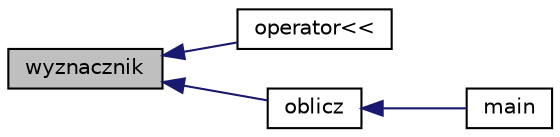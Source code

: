digraph "wyznacznik"
{
  edge [fontname="Helvetica",fontsize="10",labelfontname="Helvetica",labelfontsize="10"];
  node [fontname="Helvetica",fontsize="10",shape=record];
  rankdir="LR";
  Node1 [label="wyznacznik",height=0.2,width=0.4,color="black", fillcolor="grey75", style="filled" fontcolor="black"];
  Node1 -> Node2 [dir="back",color="midnightblue",fontsize="10",style="solid",fontname="Helvetica"];
  Node2 [label="operator\<\<",height=0.2,width=0.4,color="black", fillcolor="white", style="filled",URL="$_uklad_rownan_liniowych_8cpp.html#a1ec052979580b03fc2d8031c455e2ba4"];
  Node1 -> Node3 [dir="back",color="midnightblue",fontsize="10",style="solid",fontname="Helvetica"];
  Node3 [label="oblicz",height=0.2,width=0.4,color="black", fillcolor="white", style="filled",URL="$_uklad_rownan_liniowych_8cpp.html#abf4be6809e8be3292880c63de032eb8e"];
  Node3 -> Node4 [dir="back",color="midnightblue",fontsize="10",style="solid",fontname="Helvetica"];
  Node4 [label="main",height=0.2,width=0.4,color="black", fillcolor="white", style="filled",URL="$main_8cpp.html#ae66f6b31b5ad750f1fe042a706a4e3d4"];
}
